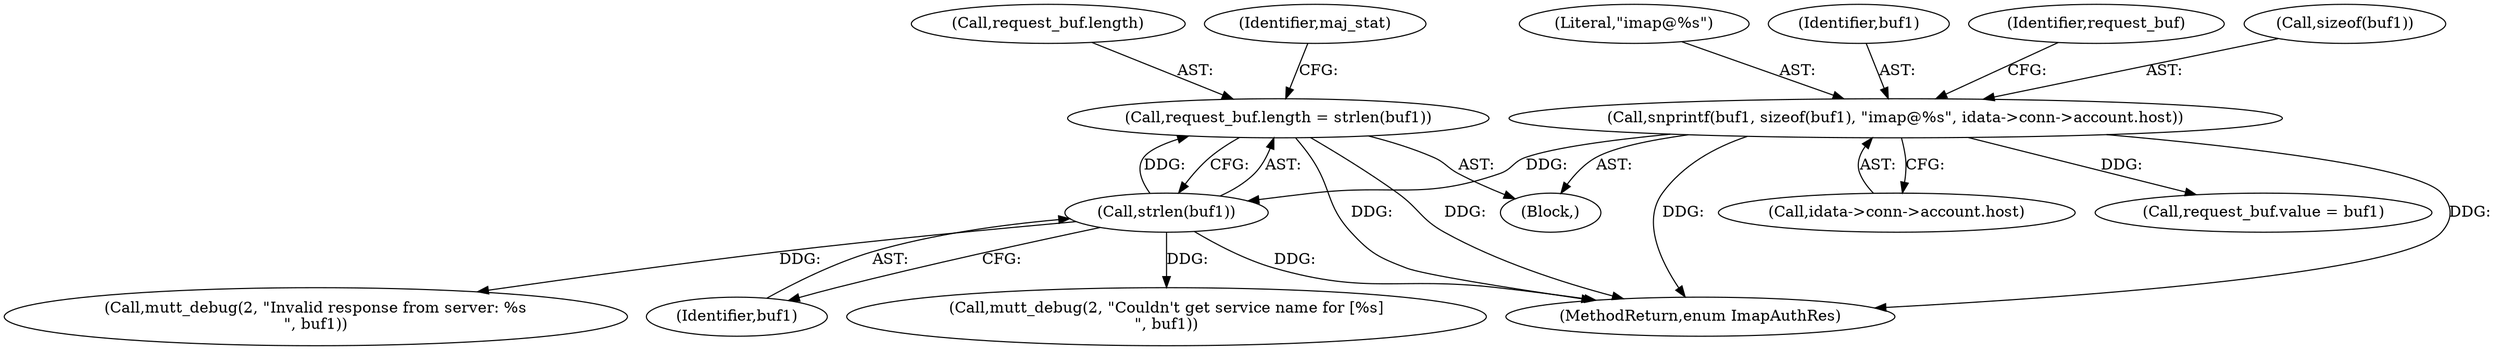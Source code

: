digraph "0_neomutt_6f163e07ae68654d7ac5268cbb7565f6df79ad85_0@API" {
"1000174" [label="(Call,request_buf.length = strlen(buf1))"];
"1000178" [label="(Call,strlen(buf1))"];
"1000157" [label="(Call,snprintf(buf1, sizeof(buf1), \"imap@%s\", idata->conn->account.host))"];
"1000195" [label="(Call,mutt_debug(2, \"Couldn't get service name for [%s]\n\", buf1))"];
"1000178" [label="(Call,strlen(buf1))"];
"1000174" [label="(Call,request_buf.length = strlen(buf1))"];
"1000299" [label="(Call,mutt_debug(2, \"Invalid response from server: %s\n\", buf1))"];
"1000175" [label="(Call,request_buf.length)"];
"1000157" [label="(Call,snprintf(buf1, sizeof(buf1), \"imap@%s\", idata->conn->account.host))"];
"1000181" [label="(Identifier,maj_stat)"];
"1000162" [label="(Call,idata->conn->account.host)"];
"1000786" [label="(MethodReturn,enum ImapAuthRes)"];
"1000171" [label="(Identifier,request_buf)"];
"1000179" [label="(Identifier,buf1)"];
"1000169" [label="(Call,request_buf.value = buf1)"];
"1000120" [label="(Block,)"];
"1000159" [label="(Call,sizeof(buf1))"];
"1000161" [label="(Literal,\"imap@%s\")"];
"1000158" [label="(Identifier,buf1)"];
"1000174" -> "1000120"  [label="AST: "];
"1000174" -> "1000178"  [label="CFG: "];
"1000175" -> "1000174"  [label="AST: "];
"1000178" -> "1000174"  [label="AST: "];
"1000181" -> "1000174"  [label="CFG: "];
"1000174" -> "1000786"  [label="DDG: "];
"1000174" -> "1000786"  [label="DDG: "];
"1000178" -> "1000174"  [label="DDG: "];
"1000178" -> "1000179"  [label="CFG: "];
"1000179" -> "1000178"  [label="AST: "];
"1000178" -> "1000786"  [label="DDG: "];
"1000157" -> "1000178"  [label="DDG: "];
"1000178" -> "1000195"  [label="DDG: "];
"1000178" -> "1000299"  [label="DDG: "];
"1000157" -> "1000120"  [label="AST: "];
"1000157" -> "1000162"  [label="CFG: "];
"1000158" -> "1000157"  [label="AST: "];
"1000159" -> "1000157"  [label="AST: "];
"1000161" -> "1000157"  [label="AST: "];
"1000162" -> "1000157"  [label="AST: "];
"1000171" -> "1000157"  [label="CFG: "];
"1000157" -> "1000786"  [label="DDG: "];
"1000157" -> "1000786"  [label="DDG: "];
"1000157" -> "1000169"  [label="DDG: "];
}

